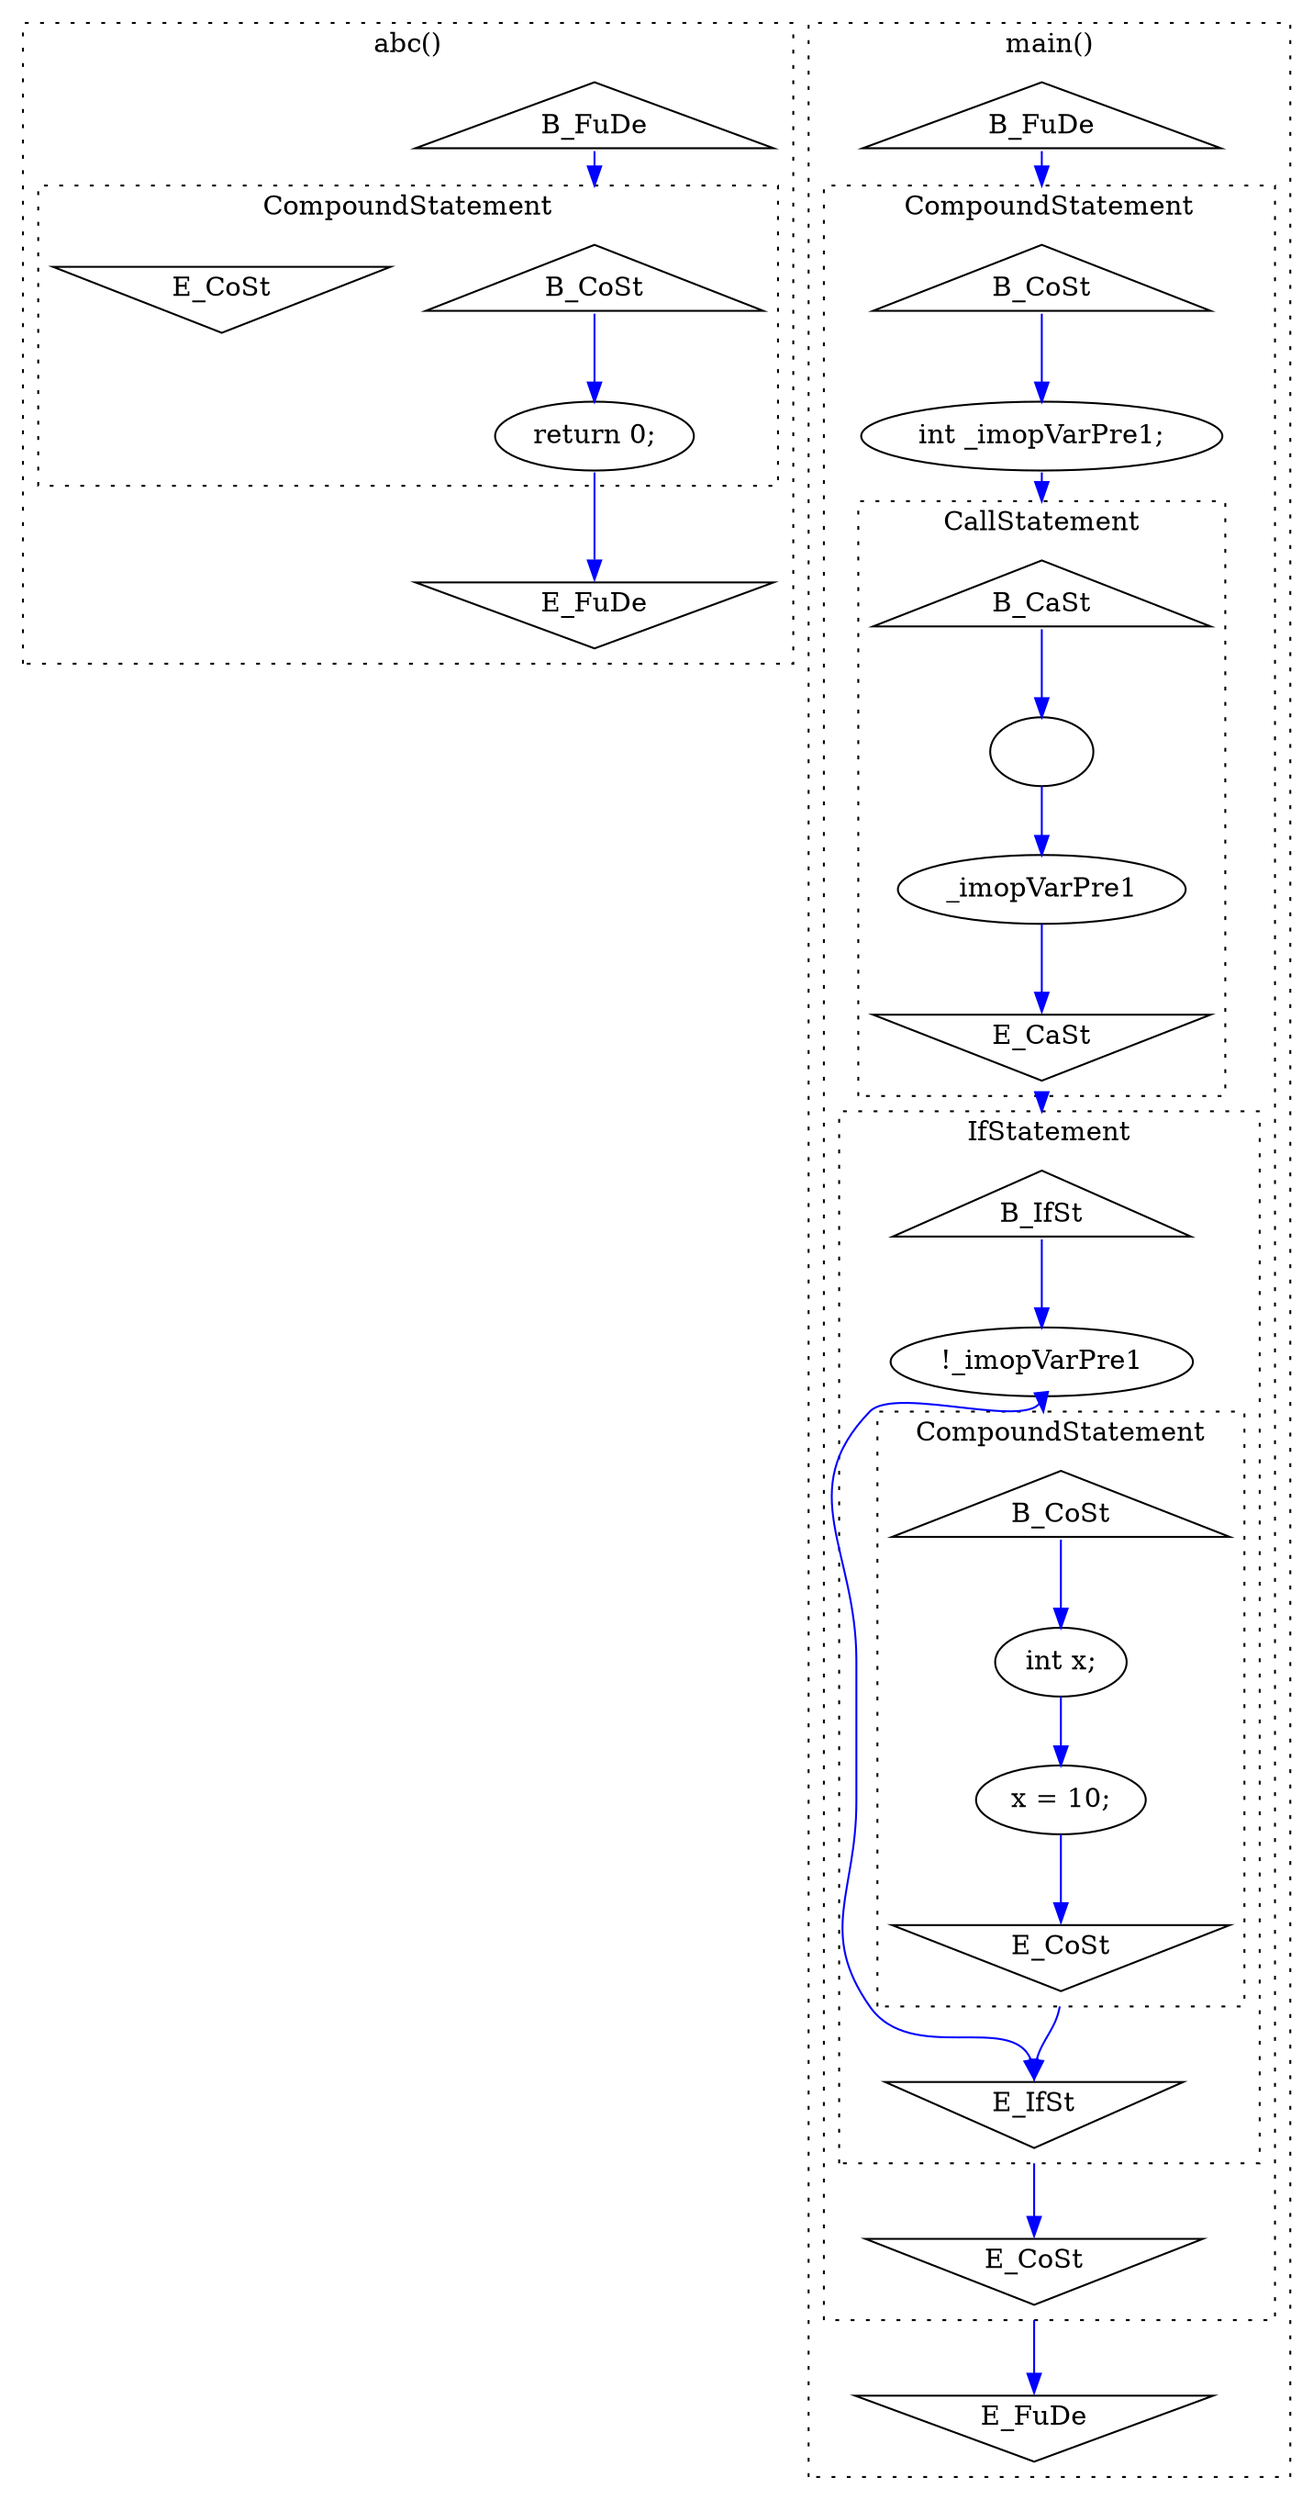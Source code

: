 digraph graph521645586 {
	compound=true;
	edge[color=blue];
	subgraph cluster565760380 {
		compound=true;
		style=dotted;
		label="abc()";
		node6566818[label="B_FuDe", shape="triangle"];
		node1494279232[label="E_FuDe", shape="invtriangle"];
		subgraph cluster2040495657 {
			compound=true;
			style=dotted;
			label="CompoundStatement";
			node1267032364[label="B_CoSt", shape="triangle"];
			node661672156[label="E_CoSt", shape="invtriangle"];
			node626202354[label="return 0;"];
		}
	}
	subgraph cluster1232367853 {
		compound=true;
		style=dotted;
		label="main()";
		node1673605040[label="B_FuDe", shape="triangle"];
		node186276003[label="E_FuDe", shape="invtriangle"];
		subgraph cluster326549596 {
			compound=true;
			style=dotted;
			label="CompoundStatement";
			node1364335809[label="B_CoSt", shape="triangle"];
			node458209687[label="E_CoSt", shape="invtriangle"];
			node1496724653[label="int _imopVarPre1;"];
			subgraph cluster1174290147 {
				compound=true;
				style=dotted;
				label="CallStatement";
				node1289696681[label="B_CaSt", shape="triangle"];
				node1285044316[label="E_CaSt", shape="invtriangle"];
				node1607460018[label=""];
				node1811075214[label="_imopVarPre1"];
			}
			subgraph cluster476402209 {
				compound=true;
				style=dotted;
				label="IfStatement";
				node1490180672[label="B_IfSt", shape="triangle"];
				node460332449[label="E_IfSt", shape="invtriangle"];
				node250075633[label="!_imopVarPre1"];
				subgraph cluster1521118594 {
					compound=true;
					style=dotted;
					label="CompoundStatement";
					node1940030785[label="B_CoSt", shape="triangle"];
					node1869997857[label="E_CoSt", shape="invtriangle"];
					node1068824137[label="int x;"];
					node824009085[label="x = 10;"];
				}
			}
		}
	}
	node6566818 -> node1267032364[tailport=s, headport=n, weight=8, lhead=cluster2040495657];
	node1267032364 -> node626202354[tailport=s, headport=n, weight=8];
	node626202354 -> node1494279232[weight=8, tailport=s, headport=n];
	node1673605040 -> node1364335809[tailport=s, headport=n, weight=8, lhead=cluster326549596];
	node1364335809 -> node1496724653[tailport=s, headport=n, weight=8];
	node1496724653 -> node1289696681[lhead=cluster1174290147, weight=8, tailport=s, headport=n];
	node1289696681 -> node1607460018[tailport=s, headport=n, weight=8];
	node1607460018 -> node1811075214[weight=8, tailport=s, headport=n];
	node1811075214 -> node1285044316[weight=8, tailport=s, headport=n];
	node1285044316 -> node1490180672[tailport=s, headport=n, ltail=cluster1174290147, lhead=cluster476402209];
	node1490180672 -> node250075633[tailport=s, headport=n, weight=8];
	node250075633 -> node1940030785[lhead=cluster1521118594, weight=8, tailport=s, headport=n];
	node250075633 -> node460332449[weight=8, tailport=s, headport=n];
	node1940030785 -> node1068824137[tailport=s, headport=n, weight=8];
	node1068824137 -> node824009085[weight=8, tailport=s, headport=n];
	node824009085 -> node1869997857[weight=8, tailport=s, headport=n];
	node1869997857 -> node460332449[tailport=s, headport=n, weight=8, ltail=cluster1521118594];
	node460332449 -> node458209687[tailport=s, headport=n, weight=8, ltail=cluster476402209];
	node458209687 -> node186276003[tailport=s, headport=n, weight=8, ltail=cluster326549596];
}
